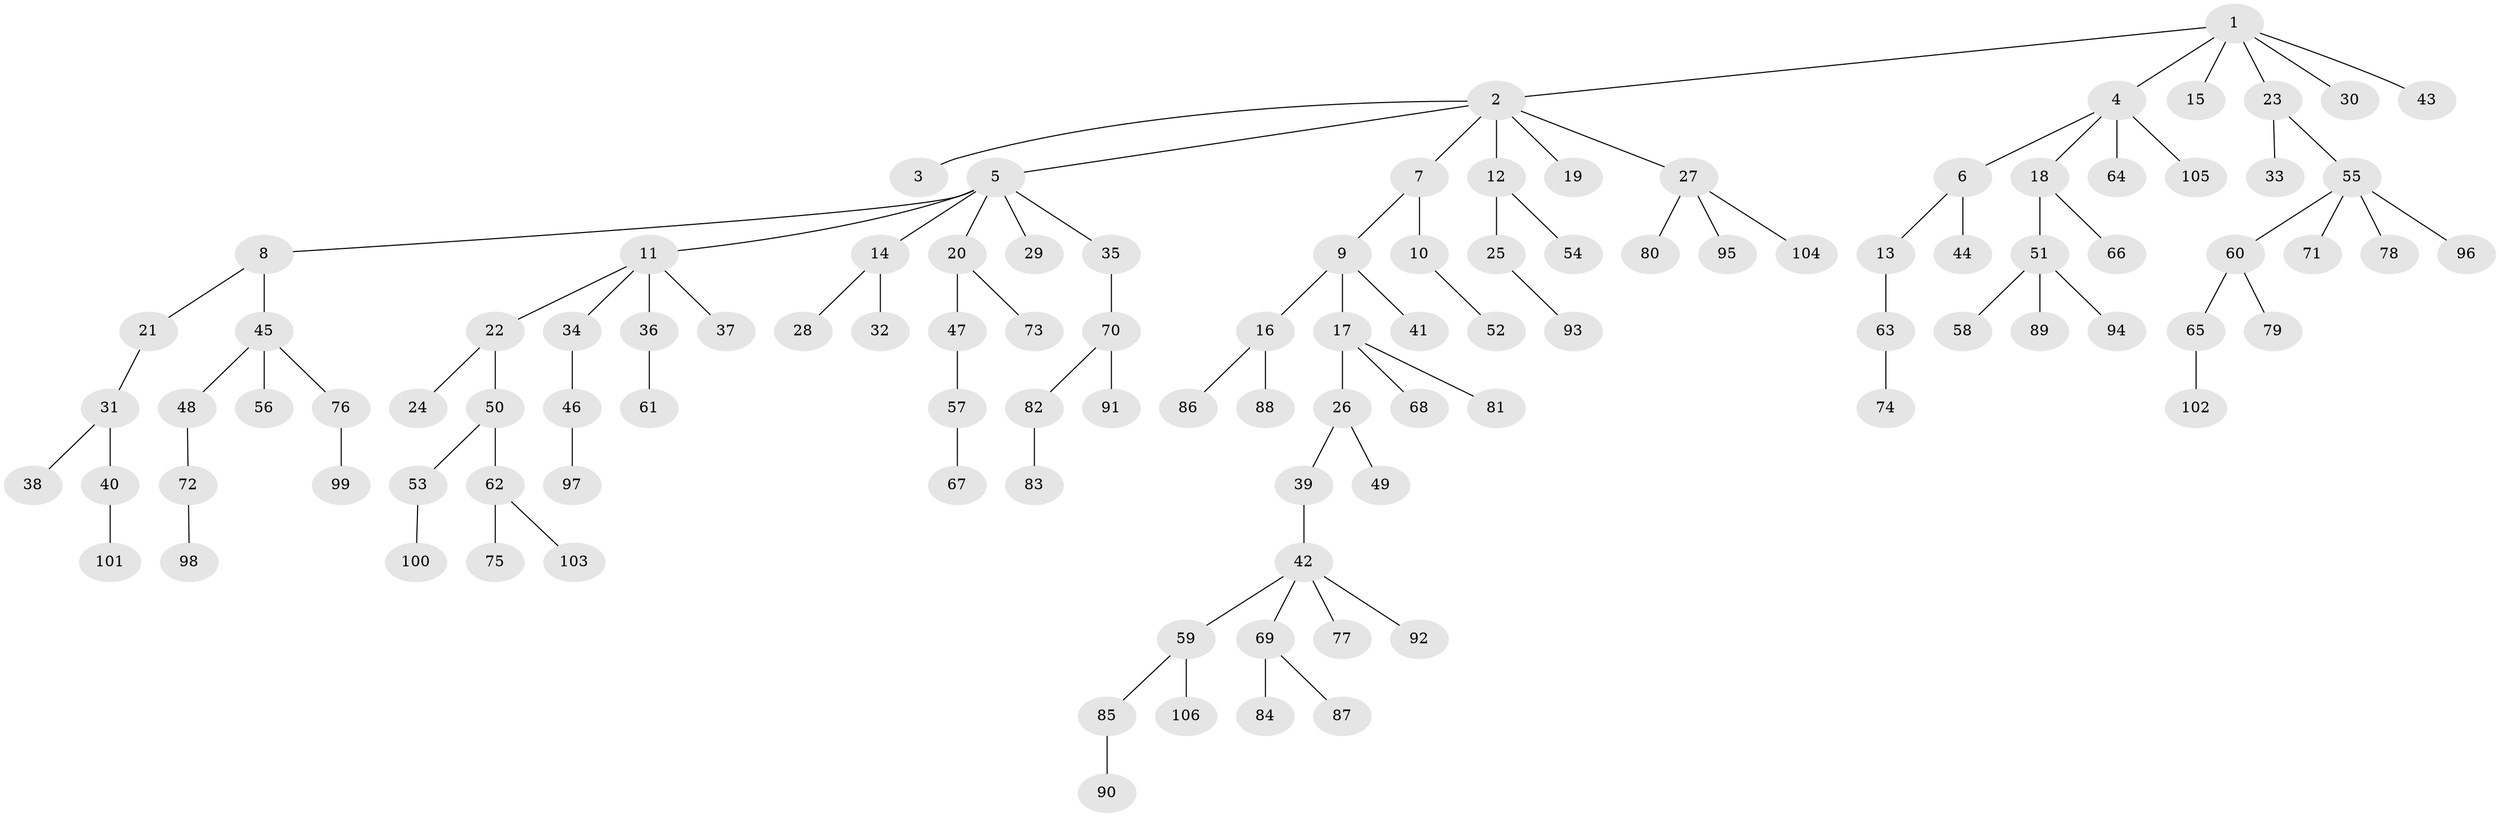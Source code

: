 // Generated by graph-tools (version 1.1) at 2025/11/02/27/25 16:11:27]
// undirected, 106 vertices, 105 edges
graph export_dot {
graph [start="1"]
  node [color=gray90,style=filled];
  1;
  2;
  3;
  4;
  5;
  6;
  7;
  8;
  9;
  10;
  11;
  12;
  13;
  14;
  15;
  16;
  17;
  18;
  19;
  20;
  21;
  22;
  23;
  24;
  25;
  26;
  27;
  28;
  29;
  30;
  31;
  32;
  33;
  34;
  35;
  36;
  37;
  38;
  39;
  40;
  41;
  42;
  43;
  44;
  45;
  46;
  47;
  48;
  49;
  50;
  51;
  52;
  53;
  54;
  55;
  56;
  57;
  58;
  59;
  60;
  61;
  62;
  63;
  64;
  65;
  66;
  67;
  68;
  69;
  70;
  71;
  72;
  73;
  74;
  75;
  76;
  77;
  78;
  79;
  80;
  81;
  82;
  83;
  84;
  85;
  86;
  87;
  88;
  89;
  90;
  91;
  92;
  93;
  94;
  95;
  96;
  97;
  98;
  99;
  100;
  101;
  102;
  103;
  104;
  105;
  106;
  1 -- 2;
  1 -- 4;
  1 -- 15;
  1 -- 23;
  1 -- 30;
  1 -- 43;
  2 -- 3;
  2 -- 5;
  2 -- 7;
  2 -- 12;
  2 -- 19;
  2 -- 27;
  4 -- 6;
  4 -- 18;
  4 -- 64;
  4 -- 105;
  5 -- 8;
  5 -- 11;
  5 -- 14;
  5 -- 20;
  5 -- 29;
  5 -- 35;
  6 -- 13;
  6 -- 44;
  7 -- 9;
  7 -- 10;
  8 -- 21;
  8 -- 45;
  9 -- 16;
  9 -- 17;
  9 -- 41;
  10 -- 52;
  11 -- 22;
  11 -- 34;
  11 -- 36;
  11 -- 37;
  12 -- 25;
  12 -- 54;
  13 -- 63;
  14 -- 28;
  14 -- 32;
  16 -- 86;
  16 -- 88;
  17 -- 26;
  17 -- 68;
  17 -- 81;
  18 -- 51;
  18 -- 66;
  20 -- 47;
  20 -- 73;
  21 -- 31;
  22 -- 24;
  22 -- 50;
  23 -- 33;
  23 -- 55;
  25 -- 93;
  26 -- 39;
  26 -- 49;
  27 -- 80;
  27 -- 95;
  27 -- 104;
  31 -- 38;
  31 -- 40;
  34 -- 46;
  35 -- 70;
  36 -- 61;
  39 -- 42;
  40 -- 101;
  42 -- 59;
  42 -- 69;
  42 -- 77;
  42 -- 92;
  45 -- 48;
  45 -- 56;
  45 -- 76;
  46 -- 97;
  47 -- 57;
  48 -- 72;
  50 -- 53;
  50 -- 62;
  51 -- 58;
  51 -- 89;
  51 -- 94;
  53 -- 100;
  55 -- 60;
  55 -- 71;
  55 -- 78;
  55 -- 96;
  57 -- 67;
  59 -- 85;
  59 -- 106;
  60 -- 65;
  60 -- 79;
  62 -- 75;
  62 -- 103;
  63 -- 74;
  65 -- 102;
  69 -- 84;
  69 -- 87;
  70 -- 82;
  70 -- 91;
  72 -- 98;
  76 -- 99;
  82 -- 83;
  85 -- 90;
}

